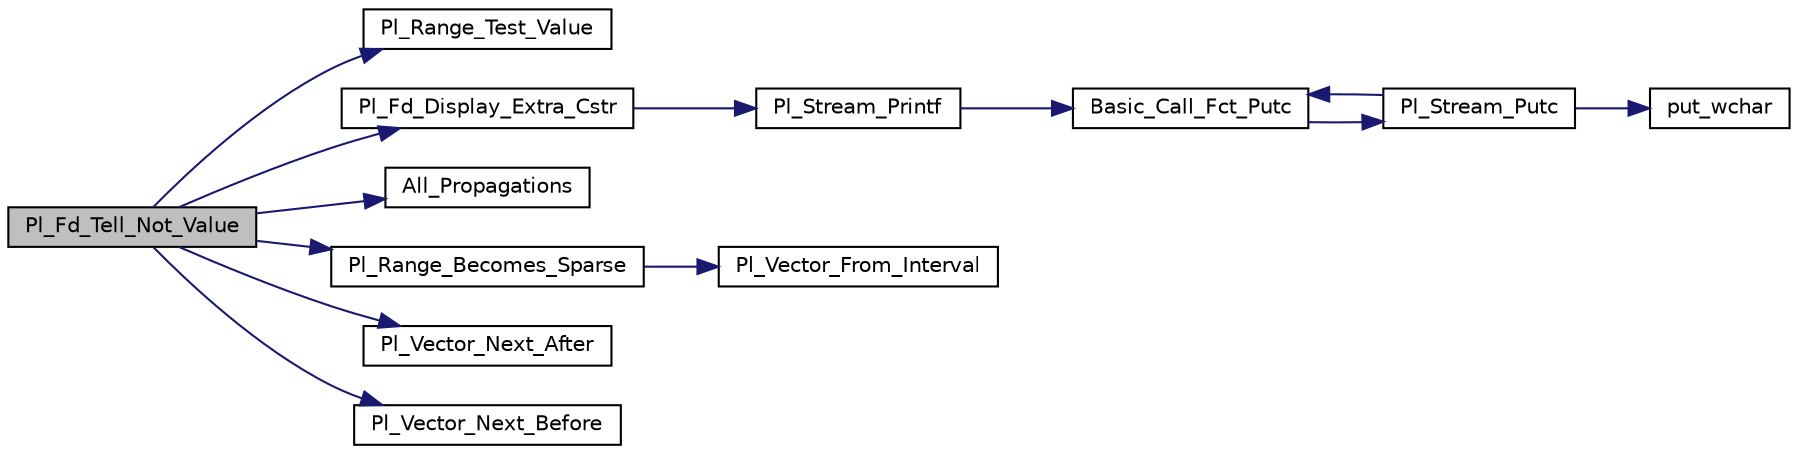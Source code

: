 digraph "Pl_Fd_Tell_Not_Value"
{
  edge [fontname="Helvetica",fontsize="10",labelfontname="Helvetica",labelfontsize="10"];
  node [fontname="Helvetica",fontsize="10",shape=record];
  rankdir="LR";
  Node1 [label="Pl_Fd_Tell_Not_Value",height=0.2,width=0.4,color="black", fillcolor="grey75", style="filled", fontcolor="black"];
  Node1 -> Node2 [color="midnightblue",fontsize="10",style="solid",fontname="Helvetica"];
  Node2 [label="Pl_Range_Test_Value",height=0.2,width=0.4,color="black", fillcolor="white", style="filled",URL="$fd__range_8c.html#a7fc73a524441f6f5357f8a6a369ac92e"];
  Node1 -> Node3 [color="midnightblue",fontsize="10",style="solid",fontname="Helvetica"];
  Node3 [label="Pl_Fd_Display_Extra_Cstr",height=0.2,width=0.4,color="black", fillcolor="white", style="filled",URL="$fd__inst_8c.html#add219032fa58602f56ac1ba1ce87ac5a"];
  Node3 -> Node4 [color="midnightblue",fontsize="10",style="solid",fontname="Helvetica"];
  Node4 [label="Pl_Stream_Printf",height=0.2,width=0.4,color="black", fillcolor="white", style="filled",URL="$stream__supp_8c.html#aa0a1fdfbaae9e476151527d87510c0eb"];
  Node4 -> Node5 [color="midnightblue",fontsize="10",style="solid",fontname="Helvetica"];
  Node5 [label="Basic_Call_Fct_Putc",height=0.2,width=0.4,color="black", fillcolor="white", style="filled",URL="$stream__supp_8c.html#a8f331c65c933f08991e3d6622ffe538f"];
  Node5 -> Node6 [color="midnightblue",fontsize="10",style="solid",fontname="Helvetica"];
  Node6 [label="Pl_Stream_Putc",height=0.2,width=0.4,color="black", fillcolor="white", style="filled",URL="$stream__supp_8c.html#aaa89ed2e422788cf2648a9228868c1b6"];
  Node6 -> Node7 [color="midnightblue",fontsize="10",style="solid",fontname="Helvetica"];
  Node7 [label="put_wchar",height=0.2,width=0.4,color="black", fillcolor="white", style="filled",URL="$pl__wchar_8c.html#a31bcb7c7ad4174170702cb4399feb8e3"];
  Node6 -> Node5 [color="midnightblue",fontsize="10",style="solid",fontname="Helvetica"];
  Node1 -> Node8 [color="midnightblue",fontsize="10",style="solid",fontname="Helvetica"];
  Node8 [label="All_Propagations",height=0.2,width=0.4,color="black", fillcolor="white", style="filled",URL="$fd__inst_8c.html#aa996278d5ff80b14d5fbbc4b8900670b"];
  Node1 -> Node9 [color="midnightblue",fontsize="10",style="solid",fontname="Helvetica"];
  Node9 [label="Pl_Range_Becomes_Sparse",height=0.2,width=0.4,color="black", fillcolor="white", style="filled",URL="$fd__range_8c.html#a6855a1701110345be87269bd4feef18f"];
  Node9 -> Node10 [color="midnightblue",fontsize="10",style="solid",fontname="Helvetica"];
  Node10 [label="Pl_Vector_From_Interval",height=0.2,width=0.4,color="black", fillcolor="white", style="filled",URL="$fd__range_8c.html#aeee4eb07705bc7c94b76b2dc23d30435"];
  Node1 -> Node11 [color="midnightblue",fontsize="10",style="solid",fontname="Helvetica"];
  Node11 [label="Pl_Vector_Next_After",height=0.2,width=0.4,color="black", fillcolor="white", style="filled",URL="$fd__range_8c.html#a005e506b40afe41ea807a6be7c7e6416"];
  Node1 -> Node12 [color="midnightblue",fontsize="10",style="solid",fontname="Helvetica"];
  Node12 [label="Pl_Vector_Next_Before",height=0.2,width=0.4,color="black", fillcolor="white", style="filled",URL="$fd__range_8c.html#a93dad9c46f4b7ba842eb196b558cc4d6"];
}
